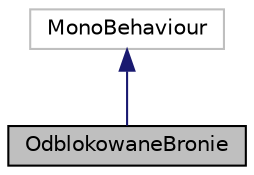 digraph "OdblokowaneBronie"
{
 // LATEX_PDF_SIZE
  edge [fontname="Helvetica",fontsize="10",labelfontname="Helvetica",labelfontsize="10"];
  node [fontname="Helvetica",fontsize="10",shape=record];
  Node1 [label="OdblokowaneBronie",height=0.2,width=0.4,color="black", fillcolor="grey75", style="filled", fontcolor="black",tooltip="Klasa, która odpowiada za odblokowywanie broni dla gracza"];
  Node2 -> Node1 [dir="back",color="midnightblue",fontsize="10",style="solid",fontname="Helvetica"];
  Node2 [label="MonoBehaviour",height=0.2,width=0.4,color="grey75", fillcolor="white", style="filled",tooltip=" "];
}

